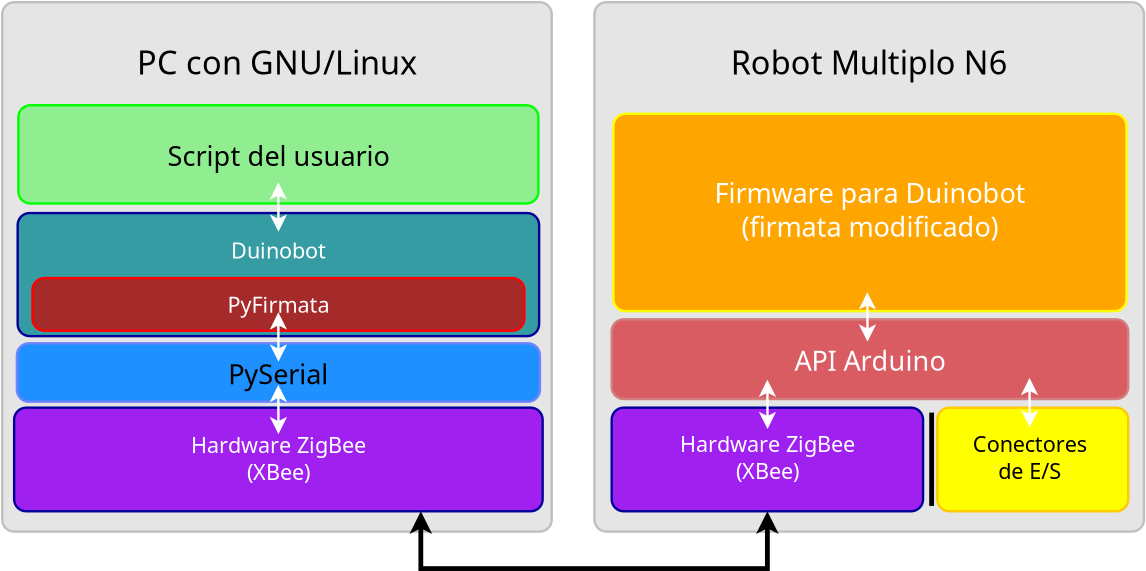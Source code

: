 <?xml version="1.0" encoding="UTF-8"?>
<dia:diagram xmlns:dia="http://www.lysator.liu.se/~alla/dia/">
  <dia:layer name="Background" visible="true" active="true">
    <dia:group>
      <dia:object type="Standard - Box" version="0" id="O0">
        <dia:attribute name="obj_pos">
          <dia:point val="43.517,1.557"/>
        </dia:attribute>
        <dia:attribute name="obj_bb">
          <dia:rectangle val="43.517,1.557;70.992,28.026"/>
        </dia:attribute>
        <dia:attribute name="elem_corner">
          <dia:point val="43.517,1.557"/>
        </dia:attribute>
        <dia:attribute name="elem_width">
          <dia:real val="27.475"/>
        </dia:attribute>
        <dia:attribute name="elem_height">
          <dia:real val="26.469"/>
        </dia:attribute>
        <dia:attribute name="border_width">
          <dia:real val="0"/>
        </dia:attribute>
        <dia:attribute name="border_color">
          <dia:color val="#e5e5e5"/>
        </dia:attribute>
        <dia:attribute name="inner_color">
          <dia:color val="#e5e5e5"/>
        </dia:attribute>
        <dia:attribute name="show_background">
          <dia:boolean val="true"/>
        </dia:attribute>
        <dia:attribute name="corner_radius">
          <dia:real val="0.599"/>
        </dia:attribute>
      </dia:object>
      <dia:object type="Standard - Box" version="0" id="O1">
        <dia:attribute name="obj_pos">
          <dia:point val="43.517,1.557"/>
        </dia:attribute>
        <dia:attribute name="obj_bb">
          <dia:rectangle val="43.457,1.497;71.052,28.086"/>
        </dia:attribute>
        <dia:attribute name="elem_corner">
          <dia:point val="43.517,1.557"/>
        </dia:attribute>
        <dia:attribute name="elem_width">
          <dia:real val="27.475"/>
        </dia:attribute>
        <dia:attribute name="elem_height">
          <dia:real val="26.469"/>
        </dia:attribute>
        <dia:attribute name="border_width">
          <dia:real val="0.12"/>
        </dia:attribute>
        <dia:attribute name="border_color">
          <dia:color val="#bfbfbf"/>
        </dia:attribute>
        <dia:attribute name="show_background">
          <dia:boolean val="false"/>
        </dia:attribute>
        <dia:attribute name="corner_radius">
          <dia:real val="0.599"/>
        </dia:attribute>
      </dia:object>
    </dia:group>
    <dia:object type="Standard - Box" version="0" id="O2">
      <dia:attribute name="obj_pos">
        <dia:point val="44.315,12.099"/>
      </dia:attribute>
      <dia:attribute name="obj_bb">
        <dia:rectangle val="44.315,12.099;70.338,18.253"/>
      </dia:attribute>
      <dia:attribute name="elem_corner">
        <dia:point val="44.315,12.099"/>
      </dia:attribute>
      <dia:attribute name="elem_width">
        <dia:real val="26.023"/>
      </dia:attribute>
      <dia:attribute name="elem_height">
        <dia:real val="6.154"/>
      </dia:attribute>
      <dia:attribute name="border_width">
        <dia:real val="0"/>
      </dia:attribute>
      <dia:attribute name="border_color">
        <dia:color val="#369ca3"/>
      </dia:attribute>
      <dia:attribute name="inner_color">
        <dia:color val="#369ca3"/>
      </dia:attribute>
      <dia:attribute name="show_background">
        <dia:boolean val="true"/>
      </dia:attribute>
      <dia:attribute name="corner_radius">
        <dia:real val="0.599"/>
      </dia:attribute>
    </dia:object>
    <dia:object type="Standard - Box" version="0" id="O3">
      <dia:attribute name="obj_pos">
        <dia:point val="45.031,15.349"/>
      </dia:attribute>
      <dia:attribute name="obj_bb">
        <dia:rectangle val="45.031,15.349;69.622,17.984"/>
      </dia:attribute>
      <dia:attribute name="elem_corner">
        <dia:point val="45.031,15.349"/>
      </dia:attribute>
      <dia:attribute name="elem_width">
        <dia:real val="24.592"/>
      </dia:attribute>
      <dia:attribute name="elem_height">
        <dia:real val="2.635"/>
      </dia:attribute>
      <dia:attribute name="border_width">
        <dia:real val="0"/>
      </dia:attribute>
      <dia:attribute name="border_color">
        <dia:color val="#a52a2a"/>
      </dia:attribute>
      <dia:attribute name="inner_color">
        <dia:color val="#a52a2a"/>
      </dia:attribute>
      <dia:attribute name="show_background">
        <dia:boolean val="true"/>
      </dia:attribute>
      <dia:attribute name="corner_radius">
        <dia:real val="0.599"/>
      </dia:attribute>
    </dia:object>
    <dia:object type="Standard - Box" version="0" id="O4">
      <dia:attribute name="obj_pos">
        <dia:point val="45.031,15.349"/>
      </dia:attribute>
      <dia:attribute name="obj_bb">
        <dia:rectangle val="44.971,15.289;69.682,18.044"/>
      </dia:attribute>
      <dia:attribute name="elem_corner">
        <dia:point val="45.031,15.349"/>
      </dia:attribute>
      <dia:attribute name="elem_width">
        <dia:real val="24.592"/>
      </dia:attribute>
      <dia:attribute name="elem_height">
        <dia:real val="2.635"/>
      </dia:attribute>
      <dia:attribute name="border_width">
        <dia:real val="0.12"/>
      </dia:attribute>
      <dia:attribute name="border_color">
        <dia:color val="#ff0000"/>
      </dia:attribute>
      <dia:attribute name="show_background">
        <dia:boolean val="false"/>
      </dia:attribute>
      <dia:attribute name="corner_radius">
        <dia:real val="0.599"/>
      </dia:attribute>
    </dia:object>
    <dia:object type="Standard - Box" version="0" id="O5">
      <dia:attribute name="obj_pos">
        <dia:point val="44.29,12.099"/>
      </dia:attribute>
      <dia:attribute name="obj_bb">
        <dia:rectangle val="44.23,12.039;70.423,18.313"/>
      </dia:attribute>
      <dia:attribute name="elem_corner">
        <dia:point val="44.29,12.099"/>
      </dia:attribute>
      <dia:attribute name="elem_width">
        <dia:real val="26.073"/>
      </dia:attribute>
      <dia:attribute name="elem_height">
        <dia:real val="6.154"/>
      </dia:attribute>
      <dia:attribute name="border_width">
        <dia:real val="0.12"/>
      </dia:attribute>
      <dia:attribute name="border_color">
        <dia:color val="#000099"/>
      </dia:attribute>
      <dia:attribute name="show_background">
        <dia:boolean val="false"/>
      </dia:attribute>
      <dia:attribute name="corner_radius">
        <dia:real val="0.599"/>
      </dia:attribute>
    </dia:object>
    <dia:object type="Standard - Box" version="0" id="O6">
      <dia:attribute name="obj_pos">
        <dia:point val="44.252,18.613"/>
      </dia:attribute>
      <dia:attribute name="obj_bb">
        <dia:rectangle val="44.252,18.613;70.401,21.532"/>
      </dia:attribute>
      <dia:attribute name="elem_corner">
        <dia:point val="44.252,18.613"/>
      </dia:attribute>
      <dia:attribute name="elem_width">
        <dia:real val="26.15"/>
      </dia:attribute>
      <dia:attribute name="elem_height">
        <dia:real val="2.919"/>
      </dia:attribute>
      <dia:attribute name="border_width">
        <dia:real val="0"/>
      </dia:attribute>
      <dia:attribute name="border_color">
        <dia:color val="#1e90ff"/>
      </dia:attribute>
      <dia:attribute name="inner_color">
        <dia:color val="#1e90ff"/>
      </dia:attribute>
      <dia:attribute name="show_background">
        <dia:boolean val="true"/>
      </dia:attribute>
      <dia:attribute name="corner_radius">
        <dia:real val="0.599"/>
      </dia:attribute>
    </dia:object>
    <dia:object type="Standard - Box" version="0" id="O7">
      <dia:attribute name="obj_pos">
        <dia:point val="44.252,18.613"/>
      </dia:attribute>
      <dia:attribute name="obj_bb">
        <dia:rectangle val="44.192,18.553;70.461,21.592"/>
      </dia:attribute>
      <dia:attribute name="elem_corner">
        <dia:point val="44.252,18.613"/>
      </dia:attribute>
      <dia:attribute name="elem_width">
        <dia:real val="26.15"/>
      </dia:attribute>
      <dia:attribute name="elem_height">
        <dia:real val="2.919"/>
      </dia:attribute>
      <dia:attribute name="border_width">
        <dia:real val="0.12"/>
      </dia:attribute>
      <dia:attribute name="border_color">
        <dia:color val="#6f83ff"/>
      </dia:attribute>
      <dia:attribute name="show_background">
        <dia:boolean val="false"/>
      </dia:attribute>
      <dia:attribute name="corner_radius">
        <dia:real val="0.599"/>
      </dia:attribute>
    </dia:object>
    <dia:object type="Standard - Box" version="0" id="O8">
      <dia:attribute name="obj_pos">
        <dia:point val="44.114,21.831"/>
      </dia:attribute>
      <dia:attribute name="obj_bb">
        <dia:rectangle val="44.114,21.831;70.539,27.012"/>
      </dia:attribute>
      <dia:attribute name="elem_corner">
        <dia:point val="44.114,21.831"/>
      </dia:attribute>
      <dia:attribute name="elem_width">
        <dia:real val="26.425"/>
      </dia:attribute>
      <dia:attribute name="elem_height">
        <dia:real val="5.18"/>
      </dia:attribute>
      <dia:attribute name="border_width">
        <dia:real val="0"/>
      </dia:attribute>
      <dia:attribute name="border_color">
        <dia:color val="#a020f0"/>
      </dia:attribute>
      <dia:attribute name="inner_color">
        <dia:color val="#a020f0"/>
      </dia:attribute>
      <dia:attribute name="show_background">
        <dia:boolean val="true"/>
      </dia:attribute>
      <dia:attribute name="corner_radius">
        <dia:real val="0.599"/>
      </dia:attribute>
    </dia:object>
    <dia:object type="Standard - Box" version="0" id="O9">
      <dia:attribute name="obj_pos">
        <dia:point val="44.114,21.831"/>
      </dia:attribute>
      <dia:attribute name="obj_bb">
        <dia:rectangle val="44.054,21.771;70.599,27.071"/>
      </dia:attribute>
      <dia:attribute name="elem_corner">
        <dia:point val="44.114,21.831"/>
      </dia:attribute>
      <dia:attribute name="elem_width">
        <dia:real val="26.425"/>
      </dia:attribute>
      <dia:attribute name="elem_height">
        <dia:real val="5.18"/>
      </dia:attribute>
      <dia:attribute name="border_width">
        <dia:real val="0.12"/>
      </dia:attribute>
      <dia:attribute name="border_color">
        <dia:color val="#000099"/>
      </dia:attribute>
      <dia:attribute name="show_background">
        <dia:boolean val="false"/>
      </dia:attribute>
      <dia:attribute name="corner_radius">
        <dia:real val="0.599"/>
      </dia:attribute>
    </dia:object>
    <dia:object type="Standard - Text" version="1" id="O10">
      <dia:attribute name="obj_pos">
        <dia:point val="57.327,20.656"/>
      </dia:attribute>
      <dia:attribute name="obj_bb">
        <dia:rectangle val="54.606,19.401;60.047,20.976"/>
      </dia:attribute>
      <dia:attribute name="text">
        <dia:composite type="text">
          <dia:attribute name="string">
            <dia:string>#PySerial#</dia:string>
          </dia:attribute>
          <dia:attribute name="font">
            <dia:font family="sans" style="0" name="Helvetica"/>
          </dia:attribute>
          <dia:attribute name="height">
            <dia:real val="1.69"/>
          </dia:attribute>
          <dia:attribute name="pos">
            <dia:point val="57.327,20.656"/>
          </dia:attribute>
          <dia:attribute name="color">
            <dia:color val="#000000"/>
          </dia:attribute>
          <dia:attribute name="alignment">
            <dia:enum val="1"/>
          </dia:attribute>
        </dia:composite>
      </dia:attribute>
      <dia:attribute name="valign">
        <dia:enum val="3"/>
      </dia:attribute>
    </dia:object>
    <dia:object type="Standard - Text" version="1" id="O11">
      <dia:attribute name="obj_pos">
        <dia:point val="57.327,17.085"/>
      </dia:attribute>
      <dia:attribute name="obj_bb">
        <dia:rectangle val="54.644,16.08;60.009,17.34"/>
      </dia:attribute>
      <dia:attribute name="text">
        <dia:composite type="text">
          <dia:attribute name="string">
            <dia:string>#PyFirmata#</dia:string>
          </dia:attribute>
          <dia:attribute name="font">
            <dia:font family="sans" style="0" name="Helvetica"/>
          </dia:attribute>
          <dia:attribute name="height">
            <dia:real val="1.352"/>
          </dia:attribute>
          <dia:attribute name="pos">
            <dia:point val="57.327,17.085"/>
          </dia:attribute>
          <dia:attribute name="color">
            <dia:color val="#ffffff"/>
          </dia:attribute>
          <dia:attribute name="alignment">
            <dia:enum val="1"/>
          </dia:attribute>
        </dia:composite>
      </dia:attribute>
      <dia:attribute name="valign">
        <dia:enum val="3"/>
      </dia:attribute>
    </dia:object>
    <dia:object type="Standard - Text" version="1" id="O12">
      <dia:attribute name="obj_pos">
        <dia:point val="57.327,14.376"/>
      </dia:attribute>
      <dia:attribute name="obj_bb">
        <dia:rectangle val="54.856,13.371;59.797,14.631"/>
      </dia:attribute>
      <dia:attribute name="text">
        <dia:composite type="text">
          <dia:attribute name="string">
            <dia:string>#Duinobot#</dia:string>
          </dia:attribute>
          <dia:attribute name="font">
            <dia:font family="sans" style="0" name="Helvetica"/>
          </dia:attribute>
          <dia:attribute name="height">
            <dia:real val="1.352"/>
          </dia:attribute>
          <dia:attribute name="pos">
            <dia:point val="57.327,14.376"/>
          </dia:attribute>
          <dia:attribute name="color">
            <dia:color val="#ffffff"/>
          </dia:attribute>
          <dia:attribute name="alignment">
            <dia:enum val="1"/>
          </dia:attribute>
        </dia:composite>
      </dia:attribute>
      <dia:attribute name="valign">
        <dia:enum val="3"/>
      </dia:attribute>
    </dia:object>
    <dia:group>
      <dia:object type="Standard - Box" version="0" id="O13">
        <dia:attribute name="obj_pos">
          <dia:point val="44.325,6.71"/>
        </dia:attribute>
        <dia:attribute name="obj_bb">
          <dia:rectangle val="44.325,6.71;70.328,11.62"/>
        </dia:attribute>
        <dia:attribute name="elem_corner">
          <dia:point val="44.325,6.71"/>
        </dia:attribute>
        <dia:attribute name="elem_width">
          <dia:real val="26.003"/>
        </dia:attribute>
        <dia:attribute name="elem_height">
          <dia:real val="4.91"/>
        </dia:attribute>
        <dia:attribute name="border_width">
          <dia:real val="0"/>
        </dia:attribute>
        <dia:attribute name="border_color">
          <dia:color val="#90ee90"/>
        </dia:attribute>
        <dia:attribute name="inner_color">
          <dia:color val="#90ee90"/>
        </dia:attribute>
        <dia:attribute name="show_background">
          <dia:boolean val="true"/>
        </dia:attribute>
        <dia:attribute name="corner_radius">
          <dia:real val="0.599"/>
        </dia:attribute>
      </dia:object>
      <dia:object type="Standard - Box" version="0" id="O14">
        <dia:attribute name="obj_pos">
          <dia:point val="44.325,6.71"/>
        </dia:attribute>
        <dia:attribute name="obj_bb">
          <dia:rectangle val="44.265,6.651;70.388,11.68"/>
        </dia:attribute>
        <dia:attribute name="elem_corner">
          <dia:point val="44.325,6.71"/>
        </dia:attribute>
        <dia:attribute name="elem_width">
          <dia:real val="26.003"/>
        </dia:attribute>
        <dia:attribute name="elem_height">
          <dia:real val="4.91"/>
        </dia:attribute>
        <dia:attribute name="border_width">
          <dia:real val="0.12"/>
        </dia:attribute>
        <dia:attribute name="border_color">
          <dia:color val="#00ff00"/>
        </dia:attribute>
        <dia:attribute name="show_background">
          <dia:boolean val="false"/>
        </dia:attribute>
        <dia:attribute name="corner_radius">
          <dia:real val="0.599"/>
        </dia:attribute>
      </dia:object>
    </dia:group>
    <dia:object type="Standard - Text" version="1" id="O15">
      <dia:attribute name="obj_pos">
        <dia:point val="57.327,24.095"/>
      </dia:attribute>
      <dia:attribute name="obj_bb">
        <dia:rectangle val="52.642,23.09;62.011,25.702"/>
      </dia:attribute>
      <dia:attribute name="text">
        <dia:composite type="text">
          <dia:attribute name="string">
            <dia:string>#Hardware ZigBee
(XBee)#</dia:string>
          </dia:attribute>
          <dia:attribute name="font">
            <dia:font family="sans" style="0" name="Helvetica"/>
          </dia:attribute>
          <dia:attribute name="height">
            <dia:real val="1.352"/>
          </dia:attribute>
          <dia:attribute name="pos">
            <dia:point val="57.327,24.095"/>
          </dia:attribute>
          <dia:attribute name="color">
            <dia:color val="#ffffff"/>
          </dia:attribute>
          <dia:attribute name="alignment">
            <dia:enum val="1"/>
          </dia:attribute>
        </dia:composite>
      </dia:attribute>
      <dia:attribute name="valign">
        <dia:enum val="3"/>
      </dia:attribute>
    </dia:object>
    <dia:object type="Standard - Text" version="1" id="O16">
      <dia:attribute name="obj_pos">
        <dia:point val="57.327,9.749"/>
      </dia:attribute>
      <dia:attribute name="obj_bb">
        <dia:rectangle val="51.401,8.494;63.252,10.069"/>
      </dia:attribute>
      <dia:attribute name="text">
        <dia:composite type="text">
          <dia:attribute name="string">
            <dia:string>#Script del usuario#</dia:string>
          </dia:attribute>
          <dia:attribute name="font">
            <dia:font family="sans" style="0" name="Helvetica"/>
          </dia:attribute>
          <dia:attribute name="height">
            <dia:real val="1.69"/>
          </dia:attribute>
          <dia:attribute name="pos">
            <dia:point val="57.327,9.749"/>
          </dia:attribute>
          <dia:attribute name="color">
            <dia:color val="#000000"/>
          </dia:attribute>
          <dia:attribute name="alignment">
            <dia:enum val="1"/>
          </dia:attribute>
        </dia:composite>
      </dia:attribute>
      <dia:attribute name="valign">
        <dia:enum val="3"/>
      </dia:attribute>
    </dia:object>
    <dia:object type="Standard - Text" version="1" id="O17">
      <dia:attribute name="obj_pos">
        <dia:point val="57.255,5.174"/>
      </dia:attribute>
      <dia:attribute name="obj_bb">
        <dia:rectangle val="49.941,3.669;64.568,5.556"/>
      </dia:attribute>
      <dia:attribute name="text">
        <dia:composite type="text">
          <dia:attribute name="string">
            <dia:string>#PC con GNU/Linux#</dia:string>
          </dia:attribute>
          <dia:attribute name="font">
            <dia:font family="sans" style="0" name="Helvetica"/>
          </dia:attribute>
          <dia:attribute name="height">
            <dia:real val="2.028"/>
          </dia:attribute>
          <dia:attribute name="pos">
            <dia:point val="57.255,5.174"/>
          </dia:attribute>
          <dia:attribute name="color">
            <dia:color val="#000000"/>
          </dia:attribute>
          <dia:attribute name="alignment">
            <dia:enum val="1"/>
          </dia:attribute>
        </dia:composite>
      </dia:attribute>
      <dia:attribute name="valign">
        <dia:enum val="3"/>
      </dia:attribute>
    </dia:object>
    <dia:group>
      <dia:object type="Standard - Box" version="0" id="O18">
        <dia:attribute name="obj_pos">
          <dia:point val="73.129,1.557"/>
        </dia:attribute>
        <dia:attribute name="obj_bb">
          <dia:rectangle val="73.129,1.557;100.604,28.026"/>
        </dia:attribute>
        <dia:attribute name="elem_corner">
          <dia:point val="73.129,1.557"/>
        </dia:attribute>
        <dia:attribute name="elem_width">
          <dia:real val="27.475"/>
        </dia:attribute>
        <dia:attribute name="elem_height">
          <dia:real val="26.469"/>
        </dia:attribute>
        <dia:attribute name="border_width">
          <dia:real val="0"/>
        </dia:attribute>
        <dia:attribute name="border_color">
          <dia:color val="#e5e5e5"/>
        </dia:attribute>
        <dia:attribute name="inner_color">
          <dia:color val="#e5e5e5"/>
        </dia:attribute>
        <dia:attribute name="show_background">
          <dia:boolean val="true"/>
        </dia:attribute>
        <dia:attribute name="corner_radius">
          <dia:real val="0.599"/>
        </dia:attribute>
      </dia:object>
      <dia:object type="Standard - Box" version="0" id="O19">
        <dia:attribute name="obj_pos">
          <dia:point val="73.129,1.557"/>
        </dia:attribute>
        <dia:attribute name="obj_bb">
          <dia:rectangle val="73.069,1.497;100.664,28.086"/>
        </dia:attribute>
        <dia:attribute name="elem_corner">
          <dia:point val="73.129,1.557"/>
        </dia:attribute>
        <dia:attribute name="elem_width">
          <dia:real val="27.475"/>
        </dia:attribute>
        <dia:attribute name="elem_height">
          <dia:real val="26.469"/>
        </dia:attribute>
        <dia:attribute name="border_width">
          <dia:real val="0.12"/>
        </dia:attribute>
        <dia:attribute name="border_color">
          <dia:color val="#bfbfbf"/>
        </dia:attribute>
        <dia:attribute name="show_background">
          <dia:boolean val="false"/>
        </dia:attribute>
        <dia:attribute name="corner_radius">
          <dia:real val="0.599"/>
        </dia:attribute>
      </dia:object>
    </dia:group>
    <dia:group>
      <dia:object type="Standard - Box" version="0" id="O20">
        <dia:attribute name="obj_pos">
          <dia:point val="73.991,21.831"/>
        </dia:attribute>
        <dia:attribute name="obj_bb">
          <dia:rectangle val="73.991,21.831;89.56,27.012"/>
        </dia:attribute>
        <dia:attribute name="elem_corner">
          <dia:point val="73.991,21.831"/>
        </dia:attribute>
        <dia:attribute name="elem_width">
          <dia:real val="15.569"/>
        </dia:attribute>
        <dia:attribute name="elem_height">
          <dia:real val="5.18"/>
        </dia:attribute>
        <dia:attribute name="border_width">
          <dia:real val="0"/>
        </dia:attribute>
        <dia:attribute name="border_color">
          <dia:color val="#a020f0"/>
        </dia:attribute>
        <dia:attribute name="inner_color">
          <dia:color val="#a020f0"/>
        </dia:attribute>
        <dia:attribute name="show_background">
          <dia:boolean val="true"/>
        </dia:attribute>
        <dia:attribute name="corner_radius">
          <dia:real val="0.599"/>
        </dia:attribute>
      </dia:object>
      <dia:object type="Standard - Box" version="0" id="O21">
        <dia:attribute name="obj_pos">
          <dia:point val="73.991,21.831"/>
        </dia:attribute>
        <dia:attribute name="obj_bb">
          <dia:rectangle val="73.931,21.771;89.62,27.071"/>
        </dia:attribute>
        <dia:attribute name="elem_corner">
          <dia:point val="73.991,21.831"/>
        </dia:attribute>
        <dia:attribute name="elem_width">
          <dia:real val="15.569"/>
        </dia:attribute>
        <dia:attribute name="elem_height">
          <dia:real val="5.18"/>
        </dia:attribute>
        <dia:attribute name="border_width">
          <dia:real val="0.12"/>
        </dia:attribute>
        <dia:attribute name="border_color">
          <dia:color val="#000099"/>
        </dia:attribute>
        <dia:attribute name="show_background">
          <dia:boolean val="false"/>
        </dia:attribute>
        <dia:attribute name="corner_radius">
          <dia:real val="0.599"/>
        </dia:attribute>
      </dia:object>
    </dia:group>
    <dia:object type="Standard - Text" version="1" id="O22">
      <dia:attribute name="obj_pos">
        <dia:point val="81.776,24.045"/>
      </dia:attribute>
      <dia:attribute name="obj_bb">
        <dia:rectangle val="77.091,23.04;86.461,25.652"/>
      </dia:attribute>
      <dia:attribute name="text">
        <dia:composite type="text">
          <dia:attribute name="string">
            <dia:string>#Hardware ZigBee
(XBee)#</dia:string>
          </dia:attribute>
          <dia:attribute name="font">
            <dia:font family="sans" style="0" name="Helvetica"/>
          </dia:attribute>
          <dia:attribute name="height">
            <dia:real val="1.352"/>
          </dia:attribute>
          <dia:attribute name="pos">
            <dia:point val="81.776,24.045"/>
          </dia:attribute>
          <dia:attribute name="color">
            <dia:color val="#ffffff"/>
          </dia:attribute>
          <dia:attribute name="alignment">
            <dia:enum val="1"/>
          </dia:attribute>
        </dia:composite>
      </dia:attribute>
      <dia:attribute name="valign">
        <dia:enum val="3"/>
      </dia:attribute>
    </dia:object>
    <dia:group>
      <dia:object type="Standard - Box" version="0" id="O23">
        <dia:attribute name="obj_pos">
          <dia:point val="74.079,7.138"/>
        </dia:attribute>
        <dia:attribute name="obj_bb">
          <dia:rectangle val="74.079,7.138;99.73,17.003"/>
        </dia:attribute>
        <dia:attribute name="elem_corner">
          <dia:point val="74.079,7.138"/>
        </dia:attribute>
        <dia:attribute name="elem_width">
          <dia:real val="25.651"/>
        </dia:attribute>
        <dia:attribute name="elem_height">
          <dia:real val="9.866"/>
        </dia:attribute>
        <dia:attribute name="border_width">
          <dia:real val="0"/>
        </dia:attribute>
        <dia:attribute name="border_color">
          <dia:color val="#ffa500"/>
        </dia:attribute>
        <dia:attribute name="inner_color">
          <dia:color val="#ffa500"/>
        </dia:attribute>
        <dia:attribute name="show_background">
          <dia:boolean val="true"/>
        </dia:attribute>
        <dia:attribute name="corner_radius">
          <dia:real val="0.599"/>
        </dia:attribute>
      </dia:object>
      <dia:object type="Standard - Box" version="0" id="O24">
        <dia:attribute name="obj_pos">
          <dia:point val="74.079,7.138"/>
        </dia:attribute>
        <dia:attribute name="obj_bb">
          <dia:rectangle val="74.019,7.078;99.79,17.063"/>
        </dia:attribute>
        <dia:attribute name="elem_corner">
          <dia:point val="74.079,7.138"/>
        </dia:attribute>
        <dia:attribute name="elem_width">
          <dia:real val="25.651"/>
        </dia:attribute>
        <dia:attribute name="elem_height">
          <dia:real val="9.866"/>
        </dia:attribute>
        <dia:attribute name="border_width">
          <dia:real val="0.12"/>
        </dia:attribute>
        <dia:attribute name="border_color">
          <dia:color val="#ffff00"/>
        </dia:attribute>
        <dia:attribute name="show_background">
          <dia:boolean val="false"/>
        </dia:attribute>
        <dia:attribute name="corner_radius">
          <dia:real val="0.599"/>
        </dia:attribute>
      </dia:object>
    </dia:group>
    <dia:group>
      <dia:object type="Standard - Box" version="0" id="O25">
        <dia:attribute name="obj_pos">
          <dia:point val="73.991,17.415"/>
        </dia:attribute>
        <dia:attribute name="obj_bb">
          <dia:rectangle val="73.991,17.415;99.817,21.397"/>
        </dia:attribute>
        <dia:attribute name="elem_corner">
          <dia:point val="73.991,17.415"/>
        </dia:attribute>
        <dia:attribute name="elem_width">
          <dia:real val="25.826"/>
        </dia:attribute>
        <dia:attribute name="elem_height">
          <dia:real val="3.982"/>
        </dia:attribute>
        <dia:attribute name="border_width">
          <dia:real val="0"/>
        </dia:attribute>
        <dia:attribute name="border_color">
          <dia:color val="#d95c63"/>
        </dia:attribute>
        <dia:attribute name="inner_color">
          <dia:color val="#d95c63"/>
        </dia:attribute>
        <dia:attribute name="show_background">
          <dia:boolean val="true"/>
        </dia:attribute>
        <dia:attribute name="corner_radius">
          <dia:real val="0.599"/>
        </dia:attribute>
      </dia:object>
      <dia:object type="Standard - Box" version="0" id="O26">
        <dia:attribute name="obj_pos">
          <dia:point val="73.991,17.415"/>
        </dia:attribute>
        <dia:attribute name="obj_bb">
          <dia:rectangle val="73.931,17.355;99.877,21.457"/>
        </dia:attribute>
        <dia:attribute name="elem_corner">
          <dia:point val="73.991,17.415"/>
        </dia:attribute>
        <dia:attribute name="elem_width">
          <dia:real val="25.826"/>
        </dia:attribute>
        <dia:attribute name="elem_height">
          <dia:real val="3.982"/>
        </dia:attribute>
        <dia:attribute name="border_width">
          <dia:real val="0.12"/>
        </dia:attribute>
        <dia:attribute name="border_color">
          <dia:color val="#d27f7f"/>
        </dia:attribute>
        <dia:attribute name="show_background">
          <dia:boolean val="false"/>
        </dia:attribute>
        <dia:attribute name="corner_radius">
          <dia:real val="0.599"/>
        </dia:attribute>
      </dia:object>
    </dia:group>
    <dia:object type="Standard - Text" version="1" id="O27">
      <dia:attribute name="obj_pos">
        <dia:point val="86.904,19.99"/>
      </dia:attribute>
      <dia:attribute name="obj_bb">
        <dia:rectangle val="83.004,18.735;90.804,20.31"/>
      </dia:attribute>
      <dia:attribute name="text">
        <dia:composite type="text">
          <dia:attribute name="string">
            <dia:string>#API Arduino#</dia:string>
          </dia:attribute>
          <dia:attribute name="font">
            <dia:font family="sans" style="0" name="Helvetica"/>
          </dia:attribute>
          <dia:attribute name="height">
            <dia:real val="1.69"/>
          </dia:attribute>
          <dia:attribute name="pos">
            <dia:point val="86.904,19.99"/>
          </dia:attribute>
          <dia:attribute name="color">
            <dia:color val="#ffffff"/>
          </dia:attribute>
          <dia:attribute name="alignment">
            <dia:enum val="1"/>
          </dia:attribute>
        </dia:composite>
      </dia:attribute>
      <dia:attribute name="valign">
        <dia:enum val="3"/>
      </dia:attribute>
    </dia:object>
    <dia:object type="Standard - Text" version="1" id="O28">
      <dia:attribute name="obj_pos">
        <dia:point val="86.904,11.598"/>
      </dia:attribute>
      <dia:attribute name="obj_bb">
        <dia:rectangle val="78.753,10.343;95.055,13.608"/>
      </dia:attribute>
      <dia:attribute name="text">
        <dia:composite type="text">
          <dia:attribute name="string">
            <dia:string>#Firmware para Duinobot
(firmata modificado)#</dia:string>
          </dia:attribute>
          <dia:attribute name="font">
            <dia:font family="sans" style="0" name="Helvetica"/>
          </dia:attribute>
          <dia:attribute name="height">
            <dia:real val="1.69"/>
          </dia:attribute>
          <dia:attribute name="pos">
            <dia:point val="86.904,11.598"/>
          </dia:attribute>
          <dia:attribute name="color">
            <dia:color val="#ffffff"/>
          </dia:attribute>
          <dia:attribute name="alignment">
            <dia:enum val="1"/>
          </dia:attribute>
        </dia:composite>
      </dia:attribute>
      <dia:attribute name="valign">
        <dia:enum val="3"/>
      </dia:attribute>
    </dia:object>
    <dia:object type="Standard - Text" version="1" id="O29">
      <dia:attribute name="obj_pos">
        <dia:point val="86.904,10.857"/>
      </dia:attribute>
      <dia:attribute name="obj_bb">
        <dia:rectangle val="86.904,10.29;86.904,11.002"/>
      </dia:attribute>
      <dia:attribute name="text">
        <dia:composite type="text">
          <dia:attribute name="string">
            <dia:string>##</dia:string>
          </dia:attribute>
          <dia:attribute name="font">
            <dia:font family="sans" style="0" name="Helvetica"/>
          </dia:attribute>
          <dia:attribute name="height">
            <dia:real val="0.767"/>
          </dia:attribute>
          <dia:attribute name="pos">
            <dia:point val="86.904,10.857"/>
          </dia:attribute>
          <dia:attribute name="color">
            <dia:color val="#bfbfbf"/>
          </dia:attribute>
          <dia:attribute name="alignment">
            <dia:enum val="0"/>
          </dia:attribute>
        </dia:composite>
      </dia:attribute>
      <dia:attribute name="valign">
        <dia:enum val="3"/>
      </dia:attribute>
    </dia:object>
    <dia:object type="Standard - Text" version="1" id="O30">
      <dia:attribute name="obj_pos">
        <dia:point val="86.904,24.872"/>
      </dia:attribute>
      <dia:attribute name="obj_bb">
        <dia:rectangle val="86.904,24.304;86.904,25.017"/>
      </dia:attribute>
      <dia:attribute name="text">
        <dia:composite type="text">
          <dia:attribute name="string">
            <dia:string>##</dia:string>
          </dia:attribute>
          <dia:attribute name="font">
            <dia:font family="sans" style="0" name="Helvetica"/>
          </dia:attribute>
          <dia:attribute name="height">
            <dia:real val="0.767"/>
          </dia:attribute>
          <dia:attribute name="pos">
            <dia:point val="86.904,24.872"/>
          </dia:attribute>
          <dia:attribute name="color">
            <dia:color val="#bfbfbf"/>
          </dia:attribute>
          <dia:attribute name="alignment">
            <dia:enum val="0"/>
          </dia:attribute>
        </dia:composite>
      </dia:attribute>
      <dia:attribute name="valign">
        <dia:enum val="3"/>
      </dia:attribute>
    </dia:object>
    <dia:group>
      <dia:object type="Standard - Box" version="0" id="O31">
        <dia:attribute name="obj_pos">
          <dia:point val="90.273,21.831"/>
        </dia:attribute>
        <dia:attribute name="obj_bb">
          <dia:rectangle val="90.273,21.831;99.817,27.012"/>
        </dia:attribute>
        <dia:attribute name="elem_corner">
          <dia:point val="90.273,21.831"/>
        </dia:attribute>
        <dia:attribute name="elem_width">
          <dia:real val="9.544"/>
        </dia:attribute>
        <dia:attribute name="elem_height">
          <dia:real val="5.18"/>
        </dia:attribute>
        <dia:attribute name="border_width">
          <dia:real val="0"/>
        </dia:attribute>
        <dia:attribute name="border_color">
          <dia:color val="#ffff00"/>
        </dia:attribute>
        <dia:attribute name="inner_color">
          <dia:color val="#ffff00"/>
        </dia:attribute>
        <dia:attribute name="show_background">
          <dia:boolean val="true"/>
        </dia:attribute>
        <dia:attribute name="corner_radius">
          <dia:real val="0.599"/>
        </dia:attribute>
      </dia:object>
      <dia:object type="Standard - Box" version="0" id="O32">
        <dia:attribute name="obj_pos">
          <dia:point val="90.273,21.831"/>
        </dia:attribute>
        <dia:attribute name="obj_bb">
          <dia:rectangle val="90.213,21.771;99.877,27.071"/>
        </dia:attribute>
        <dia:attribute name="elem_corner">
          <dia:point val="90.273,21.831"/>
        </dia:attribute>
        <dia:attribute name="elem_width">
          <dia:real val="9.544"/>
        </dia:attribute>
        <dia:attribute name="elem_height">
          <dia:real val="5.18"/>
        </dia:attribute>
        <dia:attribute name="border_width">
          <dia:real val="0.12"/>
        </dia:attribute>
        <dia:attribute name="border_color">
          <dia:color val="#ffc900"/>
        </dia:attribute>
        <dia:attribute name="show_background">
          <dia:boolean val="false"/>
        </dia:attribute>
        <dia:attribute name="corner_radius">
          <dia:real val="0.599"/>
        </dia:attribute>
      </dia:object>
    </dia:group>
    <dia:object type="Standard - Text" version="1" id="O33">
      <dia:attribute name="obj_pos">
        <dia:point val="94.893,24.045"/>
      </dia:attribute>
      <dia:attribute name="obj_bb">
        <dia:rectangle val="91.843,23.04;97.943,25.652"/>
      </dia:attribute>
      <dia:attribute name="text">
        <dia:composite type="text">
          <dia:attribute name="string">
            <dia:string>#Conectores
de E/S#</dia:string>
          </dia:attribute>
          <dia:attribute name="font">
            <dia:font family="sans" style="0" name="Helvetica"/>
          </dia:attribute>
          <dia:attribute name="height">
            <dia:real val="1.352"/>
          </dia:attribute>
          <dia:attribute name="pos">
            <dia:point val="94.893,24.045"/>
          </dia:attribute>
          <dia:attribute name="color">
            <dia:color val="#000000"/>
          </dia:attribute>
          <dia:attribute name="alignment">
            <dia:enum val="1"/>
          </dia:attribute>
        </dia:composite>
      </dia:attribute>
      <dia:attribute name="valign">
        <dia:enum val="3"/>
      </dia:attribute>
    </dia:object>
    <dia:object type="Standard - Text" version="1" id="O34">
      <dia:attribute name="obj_pos">
        <dia:point val="93.744,24.956"/>
      </dia:attribute>
      <dia:attribute name="obj_bb">
        <dia:rectangle val="93.744,24.389;93.744,25.101"/>
      </dia:attribute>
      <dia:attribute name="text">
        <dia:composite type="text">
          <dia:attribute name="string">
            <dia:string>##</dia:string>
          </dia:attribute>
          <dia:attribute name="font">
            <dia:font family="sans" style="0" name="Helvetica"/>
          </dia:attribute>
          <dia:attribute name="height">
            <dia:real val="0.767"/>
          </dia:attribute>
          <dia:attribute name="pos">
            <dia:point val="93.744,24.956"/>
          </dia:attribute>
          <dia:attribute name="color">
            <dia:color val="#bfbfbf"/>
          </dia:attribute>
          <dia:attribute name="alignment">
            <dia:enum val="0"/>
          </dia:attribute>
        </dia:composite>
      </dia:attribute>
      <dia:attribute name="valign">
        <dia:enum val="3"/>
      </dia:attribute>
    </dia:object>
    <dia:object type="Standard - Text" version="1" id="O35">
      <dia:attribute name="obj_pos">
        <dia:point val="86.866,5.174"/>
      </dia:attribute>
      <dia:attribute name="obj_bb">
        <dia:rectangle val="79.659,3.669;94.074,5.556"/>
      </dia:attribute>
      <dia:attribute name="text">
        <dia:composite type="text">
          <dia:attribute name="string">
            <dia:string>#Robot Multiplo N6#</dia:string>
          </dia:attribute>
          <dia:attribute name="font">
            <dia:font family="sans" style="0" name="Helvetica"/>
          </dia:attribute>
          <dia:attribute name="height">
            <dia:real val="2.028"/>
          </dia:attribute>
          <dia:attribute name="pos">
            <dia:point val="86.866,5.174"/>
          </dia:attribute>
          <dia:attribute name="color">
            <dia:color val="#000000"/>
          </dia:attribute>
          <dia:attribute name="alignment">
            <dia:enum val="1"/>
          </dia:attribute>
        </dia:composite>
      </dia:attribute>
      <dia:attribute name="valign">
        <dia:enum val="3"/>
      </dia:attribute>
    </dia:object>
    <dia:group>
      <dia:object type="Standard - PolyLine" version="0" id="O36">
        <dia:attribute name="obj_pos">
          <dia:point val="64.448,27.728"/>
        </dia:attribute>
        <dia:attribute name="obj_bb">
          <dia:rectangle val="64.329,27.609;81.895,29.996"/>
        </dia:attribute>
        <dia:attribute name="poly_points">
          <dia:point val="64.448,27.728"/>
          <dia:point val="64.448,29.876"/>
          <dia:point val="81.776,29.876"/>
          <dia:point val="81.776,27.728"/>
        </dia:attribute>
        <dia:attribute name="line_width">
          <dia:real val="0.24"/>
        </dia:attribute>
      </dia:object>
      <dia:object type="Standard - Polygon" version="0" id="O37">
        <dia:attribute name="obj_pos">
          <dia:point val="64.448,27.279"/>
        </dia:attribute>
        <dia:attribute name="obj_bb">
          <dia:rectangle val="64.149,27.279;64.748,27.878"/>
        </dia:attribute>
        <dia:attribute name="poly_points">
          <dia:point val="64.448,27.279"/>
          <dia:point val="64.748,27.878"/>
          <dia:point val="64.448,27.728"/>
          <dia:point val="64.149,27.878"/>
        </dia:attribute>
        <dia:attribute name="line_width">
          <dia:real val="0"/>
        </dia:attribute>
        <dia:attribute name="inner_color">
          <dia:color val="#000000"/>
        </dia:attribute>
        <dia:attribute name="show_background">
          <dia:boolean val="true"/>
        </dia:attribute>
      </dia:object>
      <dia:object type="Standard - Polygon" version="0" id="O38">
        <dia:attribute name="obj_pos">
          <dia:point val="64.448,27.279"/>
        </dia:attribute>
        <dia:attribute name="obj_bb">
          <dia:rectangle val="63.881,27.012;65.016,28.146"/>
        </dia:attribute>
        <dia:attribute name="poly_points">
          <dia:point val="64.448,27.279"/>
          <dia:point val="64.748,27.878"/>
          <dia:point val="64.448,27.728"/>
          <dia:point val="64.149,27.878"/>
        </dia:attribute>
        <dia:attribute name="line_width">
          <dia:real val="0.24"/>
        </dia:attribute>
        <dia:attribute name="show_background">
          <dia:boolean val="false"/>
        </dia:attribute>
      </dia:object>
      <dia:object type="Standard - Polygon" version="0" id="O39">
        <dia:attribute name="obj_pos">
          <dia:point val="81.776,27.279"/>
        </dia:attribute>
        <dia:attribute name="obj_bb">
          <dia:rectangle val="81.476,27.279;82.075,27.878"/>
        </dia:attribute>
        <dia:attribute name="poly_points">
          <dia:point val="81.776,27.279"/>
          <dia:point val="82.075,27.878"/>
          <dia:point val="81.776,27.728"/>
          <dia:point val="81.476,27.878"/>
        </dia:attribute>
        <dia:attribute name="line_width">
          <dia:real val="0"/>
        </dia:attribute>
        <dia:attribute name="inner_color">
          <dia:color val="#000000"/>
        </dia:attribute>
        <dia:attribute name="show_background">
          <dia:boolean val="true"/>
        </dia:attribute>
      </dia:object>
      <dia:object type="Standard - Polygon" version="0" id="O40">
        <dia:attribute name="obj_pos">
          <dia:point val="81.776,27.279"/>
        </dia:attribute>
        <dia:attribute name="obj_bb">
          <dia:rectangle val="81.208,27.012;82.343,28.146"/>
        </dia:attribute>
        <dia:attribute name="poly_points">
          <dia:point val="81.776,27.279"/>
          <dia:point val="82.075,27.878"/>
          <dia:point val="81.776,27.728"/>
          <dia:point val="81.476,27.878"/>
        </dia:attribute>
        <dia:attribute name="line_width">
          <dia:real val="0.24"/>
        </dia:attribute>
        <dia:attribute name="show_background">
          <dia:boolean val="false"/>
        </dia:attribute>
      </dia:object>
    </dia:group>
    <dia:object type="Standard - Line" version="0" id="O41">
      <dia:attribute name="obj_pos">
        <dia:point val="89.989,22.078"/>
      </dia:attribute>
      <dia:attribute name="obj_bb">
        <dia:rectangle val="89.868,21.958;90.109,26.863"/>
      </dia:attribute>
      <dia:attribute name="conn_endpoints">
        <dia:point val="89.989,22.078"/>
        <dia:point val="89.988,26.743"/>
      </dia:attribute>
      <dia:attribute name="numcp">
        <dia:int val="1"/>
      </dia:attribute>
      <dia:attribute name="line_width">
        <dia:real val="0.24"/>
      </dia:attribute>
    </dia:object>
    <dia:group>
      <dia:group>
        <dia:object type="Standard - Line" version="0" id="O42">
          <dia:attribute name="obj_pos">
            <dia:point val="57.324,11.15"/>
          </dia:attribute>
          <dia:attribute name="obj_bb">
            <dia:rectangle val="57.264,11.089;57.389,12.51"/>
          </dia:attribute>
          <dia:attribute name="conn_endpoints">
            <dia:point val="57.324,11.15"/>
            <dia:point val="57.329,12.45"/>
          </dia:attribute>
          <dia:attribute name="numcp">
            <dia:int val="1"/>
          </dia:attribute>
          <dia:attribute name="line_color">
            <dia:color val="#ffffff"/>
          </dia:attribute>
          <dia:attribute name="line_width">
            <dia:real val="0.12"/>
          </dia:attribute>
        </dia:object>
        <dia:object type="Standard - Polygon" version="0" id="O43">
          <dia:attribute name="obj_pos">
            <dia:point val="57.323,10.7"/>
          </dia:attribute>
          <dia:attribute name="obj_bb">
            <dia:rectangle val="57.026,10.7;57.624,11.3"/>
          </dia:attribute>
          <dia:attribute name="poly_points">
            <dia:point val="57.323,10.7"/>
            <dia:point val="57.624,11.298"/>
            <dia:point val="57.324,11.15"/>
            <dia:point val="57.026,11.3"/>
          </dia:attribute>
          <dia:attribute name="line_color">
            <dia:color val="#ffffff"/>
          </dia:attribute>
          <dia:attribute name="line_width">
            <dia:real val="0"/>
          </dia:attribute>
          <dia:attribute name="show_background">
            <dia:boolean val="true"/>
          </dia:attribute>
        </dia:object>
        <dia:object type="Standard - Polygon" version="0" id="O44">
          <dia:attribute name="obj_pos">
            <dia:point val="57.323,10.7"/>
          </dia:attribute>
          <dia:attribute name="obj_bb">
            <dia:rectangle val="56.892,10.567;57.759,11.435"/>
          </dia:attribute>
          <dia:attribute name="poly_points">
            <dia:point val="57.323,10.7"/>
            <dia:point val="57.624,11.298"/>
            <dia:point val="57.324,11.15"/>
            <dia:point val="57.026,11.3"/>
          </dia:attribute>
          <dia:attribute name="line_color">
            <dia:color val="#ffffff"/>
          </dia:attribute>
          <dia:attribute name="line_width">
            <dia:real val="0.12"/>
          </dia:attribute>
          <dia:attribute name="show_background">
            <dia:boolean val="false"/>
          </dia:attribute>
        </dia:object>
        <dia:object type="Standard - Polygon" version="0" id="O45">
          <dia:attribute name="obj_pos">
            <dia:point val="57.33,12.899"/>
          </dia:attribute>
          <dia:attribute name="obj_bb">
            <dia:rectangle val="57.029,12.299;57.627,12.899"/>
          </dia:attribute>
          <dia:attribute name="poly_points">
            <dia:point val="57.33,12.899"/>
            <dia:point val="57.029,12.301"/>
            <dia:point val="57.329,12.45"/>
            <dia:point val="57.627,12.299"/>
          </dia:attribute>
          <dia:attribute name="line_color">
            <dia:color val="#ffffff"/>
          </dia:attribute>
          <dia:attribute name="line_width">
            <dia:real val="0"/>
          </dia:attribute>
          <dia:attribute name="show_background">
            <dia:boolean val="true"/>
          </dia:attribute>
        </dia:object>
        <dia:object type="Standard - Polygon" version="0" id="O46">
          <dia:attribute name="obj_pos">
            <dia:point val="57.33,12.899"/>
          </dia:attribute>
          <dia:attribute name="obj_bb">
            <dia:rectangle val="56.894,12.165;57.761,13.033"/>
          </dia:attribute>
          <dia:attribute name="poly_points">
            <dia:point val="57.33,12.899"/>
            <dia:point val="57.029,12.301"/>
            <dia:point val="57.329,12.45"/>
            <dia:point val="57.627,12.299"/>
          </dia:attribute>
          <dia:attribute name="line_color">
            <dia:color val="#ffffff"/>
          </dia:attribute>
          <dia:attribute name="line_width">
            <dia:real val="0.12"/>
          </dia:attribute>
          <dia:attribute name="show_background">
            <dia:boolean val="false"/>
          </dia:attribute>
        </dia:object>
      </dia:group>
      <dia:group>
        <dia:object type="Standard - Line" version="0" id="O47">
          <dia:attribute name="obj_pos">
            <dia:point val="57.324,17.647"/>
          </dia:attribute>
          <dia:attribute name="obj_bb">
            <dia:rectangle val="57.264,17.587;57.389,19.008"/>
          </dia:attribute>
          <dia:attribute name="conn_endpoints">
            <dia:point val="57.324,17.647"/>
            <dia:point val="57.329,18.948"/>
          </dia:attribute>
          <dia:attribute name="numcp">
            <dia:int val="1"/>
          </dia:attribute>
          <dia:attribute name="line_color">
            <dia:color val="#ffffff"/>
          </dia:attribute>
          <dia:attribute name="line_width">
            <dia:real val="0.12"/>
          </dia:attribute>
        </dia:object>
        <dia:object type="Standard - Polygon" version="0" id="O48">
          <dia:attribute name="obj_pos">
            <dia:point val="57.323,17.198"/>
          </dia:attribute>
          <dia:attribute name="obj_bb">
            <dia:rectangle val="57.026,17.198;57.624,17.798"/>
          </dia:attribute>
          <dia:attribute name="poly_points">
            <dia:point val="57.323,17.198"/>
            <dia:point val="57.624,17.796"/>
            <dia:point val="57.324,17.647"/>
            <dia:point val="57.026,17.798"/>
          </dia:attribute>
          <dia:attribute name="line_color">
            <dia:color val="#ffffff"/>
          </dia:attribute>
          <dia:attribute name="line_width">
            <dia:real val="0"/>
          </dia:attribute>
          <dia:attribute name="show_background">
            <dia:boolean val="true"/>
          </dia:attribute>
        </dia:object>
        <dia:object type="Standard - Polygon" version="0" id="O49">
          <dia:attribute name="obj_pos">
            <dia:point val="57.323,17.198"/>
          </dia:attribute>
          <dia:attribute name="obj_bb">
            <dia:rectangle val="56.892,17.064;57.759,17.932"/>
          </dia:attribute>
          <dia:attribute name="poly_points">
            <dia:point val="57.323,17.198"/>
            <dia:point val="57.624,17.796"/>
            <dia:point val="57.324,17.647"/>
            <dia:point val="57.026,17.798"/>
          </dia:attribute>
          <dia:attribute name="line_color">
            <dia:color val="#ffffff"/>
          </dia:attribute>
          <dia:attribute name="line_width">
            <dia:real val="0.12"/>
          </dia:attribute>
          <dia:attribute name="show_background">
            <dia:boolean val="false"/>
          </dia:attribute>
        </dia:object>
        <dia:object type="Standard - Polygon" version="0" id="O50">
          <dia:attribute name="obj_pos">
            <dia:point val="57.33,19.397"/>
          </dia:attribute>
          <dia:attribute name="obj_bb">
            <dia:rectangle val="57.029,18.797;57.627,19.397"/>
          </dia:attribute>
          <dia:attribute name="poly_points">
            <dia:point val="57.33,19.397"/>
            <dia:point val="57.029,18.799"/>
            <dia:point val="57.329,18.948"/>
            <dia:point val="57.627,18.797"/>
          </dia:attribute>
          <dia:attribute name="line_color">
            <dia:color val="#ffffff"/>
          </dia:attribute>
          <dia:attribute name="line_width">
            <dia:real val="0"/>
          </dia:attribute>
          <dia:attribute name="show_background">
            <dia:boolean val="true"/>
          </dia:attribute>
        </dia:object>
        <dia:object type="Standard - Polygon" version="0" id="O51">
          <dia:attribute name="obj_pos">
            <dia:point val="57.33,19.397"/>
          </dia:attribute>
          <dia:attribute name="obj_bb">
            <dia:rectangle val="56.894,18.663;57.761,19.531"/>
          </dia:attribute>
          <dia:attribute name="poly_points">
            <dia:point val="57.33,19.397"/>
            <dia:point val="57.029,18.799"/>
            <dia:point val="57.329,18.948"/>
            <dia:point val="57.627,18.797"/>
          </dia:attribute>
          <dia:attribute name="line_color">
            <dia:color val="#ffffff"/>
          </dia:attribute>
          <dia:attribute name="line_width">
            <dia:real val="0.12"/>
          </dia:attribute>
          <dia:attribute name="show_background">
            <dia:boolean val="false"/>
          </dia:attribute>
        </dia:object>
      </dia:group>
      <dia:group>
        <dia:object type="Standard - Line" version="0" id="O52">
          <dia:attribute name="obj_pos">
            <dia:point val="57.324,21.27"/>
          </dia:attribute>
          <dia:attribute name="obj_bb">
            <dia:rectangle val="57.264,21.21;57.389,22.631"/>
          </dia:attribute>
          <dia:attribute name="conn_endpoints">
            <dia:point val="57.324,21.27"/>
            <dia:point val="57.329,22.571"/>
          </dia:attribute>
          <dia:attribute name="numcp">
            <dia:int val="1"/>
          </dia:attribute>
          <dia:attribute name="line_color">
            <dia:color val="#ffffff"/>
          </dia:attribute>
          <dia:attribute name="line_width">
            <dia:real val="0.12"/>
          </dia:attribute>
        </dia:object>
        <dia:object type="Standard - Polygon" version="0" id="O53">
          <dia:attribute name="obj_pos">
            <dia:point val="57.323,20.821"/>
          </dia:attribute>
          <dia:attribute name="obj_bb">
            <dia:rectangle val="57.026,20.821;57.624,21.421"/>
          </dia:attribute>
          <dia:attribute name="poly_points">
            <dia:point val="57.323,20.821"/>
            <dia:point val="57.624,21.419"/>
            <dia:point val="57.324,21.27"/>
            <dia:point val="57.026,21.421"/>
          </dia:attribute>
          <dia:attribute name="line_color">
            <dia:color val="#ffffff"/>
          </dia:attribute>
          <dia:attribute name="line_width">
            <dia:real val="0"/>
          </dia:attribute>
          <dia:attribute name="show_background">
            <dia:boolean val="true"/>
          </dia:attribute>
        </dia:object>
        <dia:object type="Standard - Polygon" version="0" id="O54">
          <dia:attribute name="obj_pos">
            <dia:point val="57.323,20.821"/>
          </dia:attribute>
          <dia:attribute name="obj_bb">
            <dia:rectangle val="56.892,20.687;57.759,21.555"/>
          </dia:attribute>
          <dia:attribute name="poly_points">
            <dia:point val="57.323,20.821"/>
            <dia:point val="57.624,21.419"/>
            <dia:point val="57.324,21.27"/>
            <dia:point val="57.026,21.421"/>
          </dia:attribute>
          <dia:attribute name="line_color">
            <dia:color val="#ffffff"/>
          </dia:attribute>
          <dia:attribute name="line_width">
            <dia:real val="0.12"/>
          </dia:attribute>
          <dia:attribute name="show_background">
            <dia:boolean val="false"/>
          </dia:attribute>
        </dia:object>
        <dia:object type="Standard - Polygon" version="0" id="O55">
          <dia:attribute name="obj_pos">
            <dia:point val="57.33,23.02"/>
          </dia:attribute>
          <dia:attribute name="obj_bb">
            <dia:rectangle val="57.029,22.42;57.627,23.02"/>
          </dia:attribute>
          <dia:attribute name="poly_points">
            <dia:point val="57.33,23.02"/>
            <dia:point val="57.029,22.422"/>
            <dia:point val="57.329,22.571"/>
            <dia:point val="57.627,22.42"/>
          </dia:attribute>
          <dia:attribute name="line_color">
            <dia:color val="#ffffff"/>
          </dia:attribute>
          <dia:attribute name="line_width">
            <dia:real val="0"/>
          </dia:attribute>
          <dia:attribute name="show_background">
            <dia:boolean val="true"/>
          </dia:attribute>
        </dia:object>
        <dia:object type="Standard - Polygon" version="0" id="O56">
          <dia:attribute name="obj_pos">
            <dia:point val="57.33,23.02"/>
          </dia:attribute>
          <dia:attribute name="obj_bb">
            <dia:rectangle val="56.894,22.286;57.761,23.154"/>
          </dia:attribute>
          <dia:attribute name="poly_points">
            <dia:point val="57.33,23.02"/>
            <dia:point val="57.029,22.422"/>
            <dia:point val="57.329,22.571"/>
            <dia:point val="57.627,22.42"/>
          </dia:attribute>
          <dia:attribute name="line_color">
            <dia:color val="#ffffff"/>
          </dia:attribute>
          <dia:attribute name="line_width">
            <dia:real val="0.12"/>
          </dia:attribute>
          <dia:attribute name="show_background">
            <dia:boolean val="false"/>
          </dia:attribute>
        </dia:object>
      </dia:group>
    </dia:group>
    <dia:group>
      <dia:group>
        <dia:object type="Standard - Line" version="0" id="O57">
          <dia:attribute name="obj_pos">
            <dia:point val="81.778,21.016"/>
          </dia:attribute>
          <dia:attribute name="obj_bb">
            <dia:rectangle val="81.718,20.956;81.842,22.376"/>
          </dia:attribute>
          <dia:attribute name="conn_endpoints">
            <dia:point val="81.778,21.016"/>
            <dia:point val="81.782,22.316"/>
          </dia:attribute>
          <dia:attribute name="numcp">
            <dia:int val="1"/>
          </dia:attribute>
          <dia:attribute name="line_color">
            <dia:color val="#ffffff"/>
          </dia:attribute>
          <dia:attribute name="line_width">
            <dia:real val="0.12"/>
          </dia:attribute>
        </dia:object>
        <dia:object type="Standard - Polygon" version="0" id="O58">
          <dia:attribute name="obj_pos">
            <dia:point val="81.776,20.567"/>
          </dia:attribute>
          <dia:attribute name="obj_bb">
            <dia:rectangle val="81.479,20.567;82.078,21.166"/>
          </dia:attribute>
          <dia:attribute name="poly_points">
            <dia:point val="81.776,20.567"/>
            <dia:point val="82.078,21.164"/>
            <dia:point val="81.778,21.016"/>
            <dia:point val="81.479,21.166"/>
          </dia:attribute>
          <dia:attribute name="line_color">
            <dia:color val="#ffffff"/>
          </dia:attribute>
          <dia:attribute name="line_width">
            <dia:real val="0"/>
          </dia:attribute>
          <dia:attribute name="show_background">
            <dia:boolean val="true"/>
          </dia:attribute>
        </dia:object>
        <dia:object type="Standard - Polygon" version="0" id="O59">
          <dia:attribute name="obj_pos">
            <dia:point val="81.776,20.567"/>
          </dia:attribute>
          <dia:attribute name="obj_bb">
            <dia:rectangle val="81.346,20.433;82.213,21.301"/>
          </dia:attribute>
          <dia:attribute name="poly_points">
            <dia:point val="81.776,20.567"/>
            <dia:point val="82.078,21.164"/>
            <dia:point val="81.778,21.016"/>
            <dia:point val="81.479,21.166"/>
          </dia:attribute>
          <dia:attribute name="line_color">
            <dia:color val="#ffffff"/>
          </dia:attribute>
          <dia:attribute name="line_width">
            <dia:real val="0.12"/>
          </dia:attribute>
          <dia:attribute name="show_background">
            <dia:boolean val="false"/>
          </dia:attribute>
        </dia:object>
        <dia:object type="Standard - Polygon" version="0" id="O60">
          <dia:attribute name="obj_pos">
            <dia:point val="81.784,22.765"/>
          </dia:attribute>
          <dia:attribute name="obj_bb">
            <dia:rectangle val="81.482,22.166;82.081,22.765"/>
          </dia:attribute>
          <dia:attribute name="poly_points">
            <dia:point val="81.784,22.765"/>
            <dia:point val="81.482,22.167"/>
            <dia:point val="81.782,22.316"/>
            <dia:point val="82.081,22.166"/>
          </dia:attribute>
          <dia:attribute name="line_color">
            <dia:color val="#ffffff"/>
          </dia:attribute>
          <dia:attribute name="line_width">
            <dia:real val="0"/>
          </dia:attribute>
          <dia:attribute name="show_background">
            <dia:boolean val="true"/>
          </dia:attribute>
        </dia:object>
        <dia:object type="Standard - Polygon" version="0" id="O61">
          <dia:attribute name="obj_pos">
            <dia:point val="81.784,22.765"/>
          </dia:attribute>
          <dia:attribute name="obj_bb">
            <dia:rectangle val="81.348,22.031;82.214,22.899"/>
          </dia:attribute>
          <dia:attribute name="poly_points">
            <dia:point val="81.784,22.765"/>
            <dia:point val="81.482,22.167"/>
            <dia:point val="81.782,22.316"/>
            <dia:point val="82.081,22.166"/>
          </dia:attribute>
          <dia:attribute name="line_color">
            <dia:color val="#ffffff"/>
          </dia:attribute>
          <dia:attribute name="line_width">
            <dia:real val="0.12"/>
          </dia:attribute>
          <dia:attribute name="show_background">
            <dia:boolean val="false"/>
          </dia:attribute>
        </dia:object>
      </dia:group>
      <dia:group>
        <dia:object type="Standard - Line" version="0" id="O62">
          <dia:attribute name="obj_pos">
            <dia:point val="94.885,20.926"/>
          </dia:attribute>
          <dia:attribute name="obj_bb">
            <dia:rectangle val="94.825,20.866;94.949,22.286"/>
          </dia:attribute>
          <dia:attribute name="conn_endpoints">
            <dia:point val="94.885,20.926"/>
            <dia:point val="94.889,22.226"/>
          </dia:attribute>
          <dia:attribute name="numcp">
            <dia:int val="1"/>
          </dia:attribute>
          <dia:attribute name="line_color">
            <dia:color val="#ffffff"/>
          </dia:attribute>
          <dia:attribute name="line_width">
            <dia:real val="0.12"/>
          </dia:attribute>
        </dia:object>
        <dia:object type="Standard - Polygon" version="0" id="O63">
          <dia:attribute name="obj_pos">
            <dia:point val="94.883,20.477"/>
          </dia:attribute>
          <dia:attribute name="obj_bb">
            <dia:rectangle val="94.586,20.477;95.185,21.076"/>
          </dia:attribute>
          <dia:attribute name="poly_points">
            <dia:point val="94.883,20.477"/>
            <dia:point val="95.185,21.075"/>
            <dia:point val="94.885,20.926"/>
            <dia:point val="94.586,21.076"/>
          </dia:attribute>
          <dia:attribute name="line_color">
            <dia:color val="#ffffff"/>
          </dia:attribute>
          <dia:attribute name="line_width">
            <dia:real val="0"/>
          </dia:attribute>
          <dia:attribute name="show_background">
            <dia:boolean val="true"/>
          </dia:attribute>
        </dia:object>
        <dia:object type="Standard - Polygon" version="0" id="O64">
          <dia:attribute name="obj_pos">
            <dia:point val="94.883,20.477"/>
          </dia:attribute>
          <dia:attribute name="obj_bb">
            <dia:rectangle val="94.453,20.343;95.32,21.211"/>
          </dia:attribute>
          <dia:attribute name="poly_points">
            <dia:point val="94.883,20.477"/>
            <dia:point val="95.185,21.075"/>
            <dia:point val="94.885,20.926"/>
            <dia:point val="94.586,21.076"/>
          </dia:attribute>
          <dia:attribute name="line_color">
            <dia:color val="#ffffff"/>
          </dia:attribute>
          <dia:attribute name="line_width">
            <dia:real val="0.12"/>
          </dia:attribute>
          <dia:attribute name="show_background">
            <dia:boolean val="false"/>
          </dia:attribute>
        </dia:object>
        <dia:object type="Standard - Polygon" version="0" id="O65">
          <dia:attribute name="obj_pos">
            <dia:point val="94.891,22.675"/>
          </dia:attribute>
          <dia:attribute name="obj_bb">
            <dia:rectangle val="94.589,22.076;95.188,22.675"/>
          </dia:attribute>
          <dia:attribute name="poly_points">
            <dia:point val="94.891,22.675"/>
            <dia:point val="94.589,22.078"/>
            <dia:point val="94.889,22.226"/>
            <dia:point val="95.188,22.076"/>
          </dia:attribute>
          <dia:attribute name="line_color">
            <dia:color val="#ffffff"/>
          </dia:attribute>
          <dia:attribute name="line_width">
            <dia:real val="0"/>
          </dia:attribute>
          <dia:attribute name="show_background">
            <dia:boolean val="true"/>
          </dia:attribute>
        </dia:object>
        <dia:object type="Standard - Polygon" version="0" id="O66">
          <dia:attribute name="obj_pos">
            <dia:point val="94.891,22.675"/>
          </dia:attribute>
          <dia:attribute name="obj_bb">
            <dia:rectangle val="94.455,21.941;95.322,22.809"/>
          </dia:attribute>
          <dia:attribute name="poly_points">
            <dia:point val="94.891,22.675"/>
            <dia:point val="94.589,22.078"/>
            <dia:point val="94.889,22.226"/>
            <dia:point val="95.188,22.076"/>
          </dia:attribute>
          <dia:attribute name="line_color">
            <dia:color val="#ffffff"/>
          </dia:attribute>
          <dia:attribute name="line_width">
            <dia:real val="0.12"/>
          </dia:attribute>
          <dia:attribute name="show_background">
            <dia:boolean val="false"/>
          </dia:attribute>
        </dia:object>
      </dia:group>
      <dia:group>
        <dia:object type="Standard - Line" version="0" id="O67">
          <dia:attribute name="obj_pos">
            <dia:point val="86.777,16.644"/>
          </dia:attribute>
          <dia:attribute name="obj_bb">
            <dia:rectangle val="86.717,16.584;86.841,18.005"/>
          </dia:attribute>
          <dia:attribute name="conn_endpoints">
            <dia:point val="86.777,16.644"/>
            <dia:point val="86.781,17.945"/>
          </dia:attribute>
          <dia:attribute name="numcp">
            <dia:int val="1"/>
          </dia:attribute>
          <dia:attribute name="line_color">
            <dia:color val="#ffffff"/>
          </dia:attribute>
          <dia:attribute name="line_width">
            <dia:real val="0.12"/>
          </dia:attribute>
        </dia:object>
        <dia:object type="Standard - Polygon" version="0" id="O68">
          <dia:attribute name="obj_pos">
            <dia:point val="86.775,16.195"/>
          </dia:attribute>
          <dia:attribute name="obj_bb">
            <dia:rectangle val="86.478,16.195;87.077,16.795"/>
          </dia:attribute>
          <dia:attribute name="poly_points">
            <dia:point val="86.775,16.195"/>
            <dia:point val="87.077,16.793"/>
            <dia:point val="86.777,16.644"/>
            <dia:point val="86.478,16.795"/>
          </dia:attribute>
          <dia:attribute name="line_color">
            <dia:color val="#ffffff"/>
          </dia:attribute>
          <dia:attribute name="line_width">
            <dia:real val="0"/>
          </dia:attribute>
          <dia:attribute name="show_background">
            <dia:boolean val="true"/>
          </dia:attribute>
        </dia:object>
        <dia:object type="Standard - Polygon" version="0" id="O69">
          <dia:attribute name="obj_pos">
            <dia:point val="86.775,16.195"/>
          </dia:attribute>
          <dia:attribute name="obj_bb">
            <dia:rectangle val="86.344,16.061;87.211,16.929"/>
          </dia:attribute>
          <dia:attribute name="poly_points">
            <dia:point val="86.775,16.195"/>
            <dia:point val="87.077,16.793"/>
            <dia:point val="86.777,16.644"/>
            <dia:point val="86.478,16.795"/>
          </dia:attribute>
          <dia:attribute name="line_color">
            <dia:color val="#ffffff"/>
          </dia:attribute>
          <dia:attribute name="line_width">
            <dia:real val="0.12"/>
          </dia:attribute>
          <dia:attribute name="show_background">
            <dia:boolean val="false"/>
          </dia:attribute>
        </dia:object>
        <dia:object type="Standard - Polygon" version="0" id="O70">
          <dia:attribute name="obj_pos">
            <dia:point val="86.783,18.394"/>
          </dia:attribute>
          <dia:attribute name="obj_bb">
            <dia:rectangle val="86.481,17.794;87.08,18.394"/>
          </dia:attribute>
          <dia:attribute name="poly_points">
            <dia:point val="86.783,18.394"/>
            <dia:point val="86.481,17.796"/>
            <dia:point val="86.781,17.945"/>
            <dia:point val="87.08,17.794"/>
          </dia:attribute>
          <dia:attribute name="line_color">
            <dia:color val="#ffffff"/>
          </dia:attribute>
          <dia:attribute name="line_width">
            <dia:real val="0"/>
          </dia:attribute>
          <dia:attribute name="show_background">
            <dia:boolean val="true"/>
          </dia:attribute>
        </dia:object>
        <dia:object type="Standard - Polygon" version="0" id="O71">
          <dia:attribute name="obj_pos">
            <dia:point val="86.783,18.394"/>
          </dia:attribute>
          <dia:attribute name="obj_bb">
            <dia:rectangle val="86.346,17.66;87.213,18.528"/>
          </dia:attribute>
          <dia:attribute name="poly_points">
            <dia:point val="86.783,18.394"/>
            <dia:point val="86.481,17.796"/>
            <dia:point val="86.781,17.945"/>
            <dia:point val="87.08,17.794"/>
          </dia:attribute>
          <dia:attribute name="line_color">
            <dia:color val="#ffffff"/>
          </dia:attribute>
          <dia:attribute name="line_width">
            <dia:real val="0.12"/>
          </dia:attribute>
          <dia:attribute name="show_background">
            <dia:boolean val="false"/>
          </dia:attribute>
        </dia:object>
      </dia:group>
    </dia:group>
  </dia:layer>
</dia:diagram>
